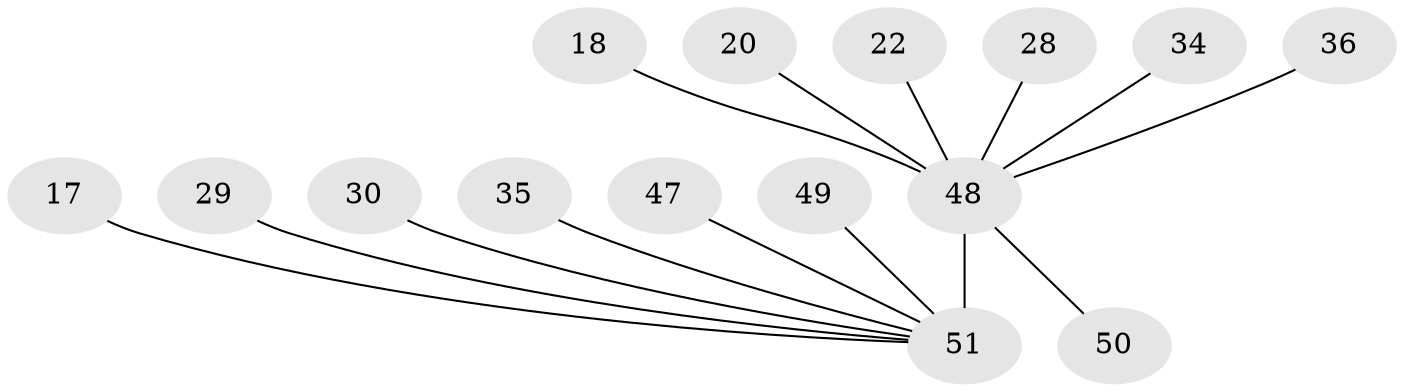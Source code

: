 // original degree distribution, {20: 0.0196078431372549, 16: 0.0392156862745098, 13: 0.0392156862745098, 14: 0.0392156862745098, 18: 0.0196078431372549, 17: 0.0196078431372549, 12: 0.0196078431372549, 2: 0.5882352941176471, 4: 0.11764705882352941, 3: 0.0784313725490196, 5: 0.0196078431372549}
// Generated by graph-tools (version 1.1) at 2025/48/03/04/25 21:48:49]
// undirected, 15 vertices, 14 edges
graph export_dot {
graph [start="1"]
  node [color=gray90,style=filled];
  17;
  18;
  20;
  22;
  28;
  29;
  30;
  34;
  35;
  36 [super="+23"];
  47;
  48 [super="+12+37+19+43+25+15"];
  49;
  50;
  51 [super="+21+14+31+10+16+45+44+46"];
  17 -- 51 [weight=2];
  18 -- 48 [weight=2];
  20 -- 48 [weight=2];
  22 -- 48 [weight=2];
  28 -- 48 [weight=2];
  29 -- 51 [weight=2];
  30 -- 51 [weight=2];
  34 -- 48 [weight=2];
  35 -- 51 [weight=2];
  36 -- 48 [weight=2];
  47 -- 51 [weight=2];
  48 -- 50 [weight=2];
  48 -- 51 [weight=43];
  49 -- 51 [weight=2];
}
